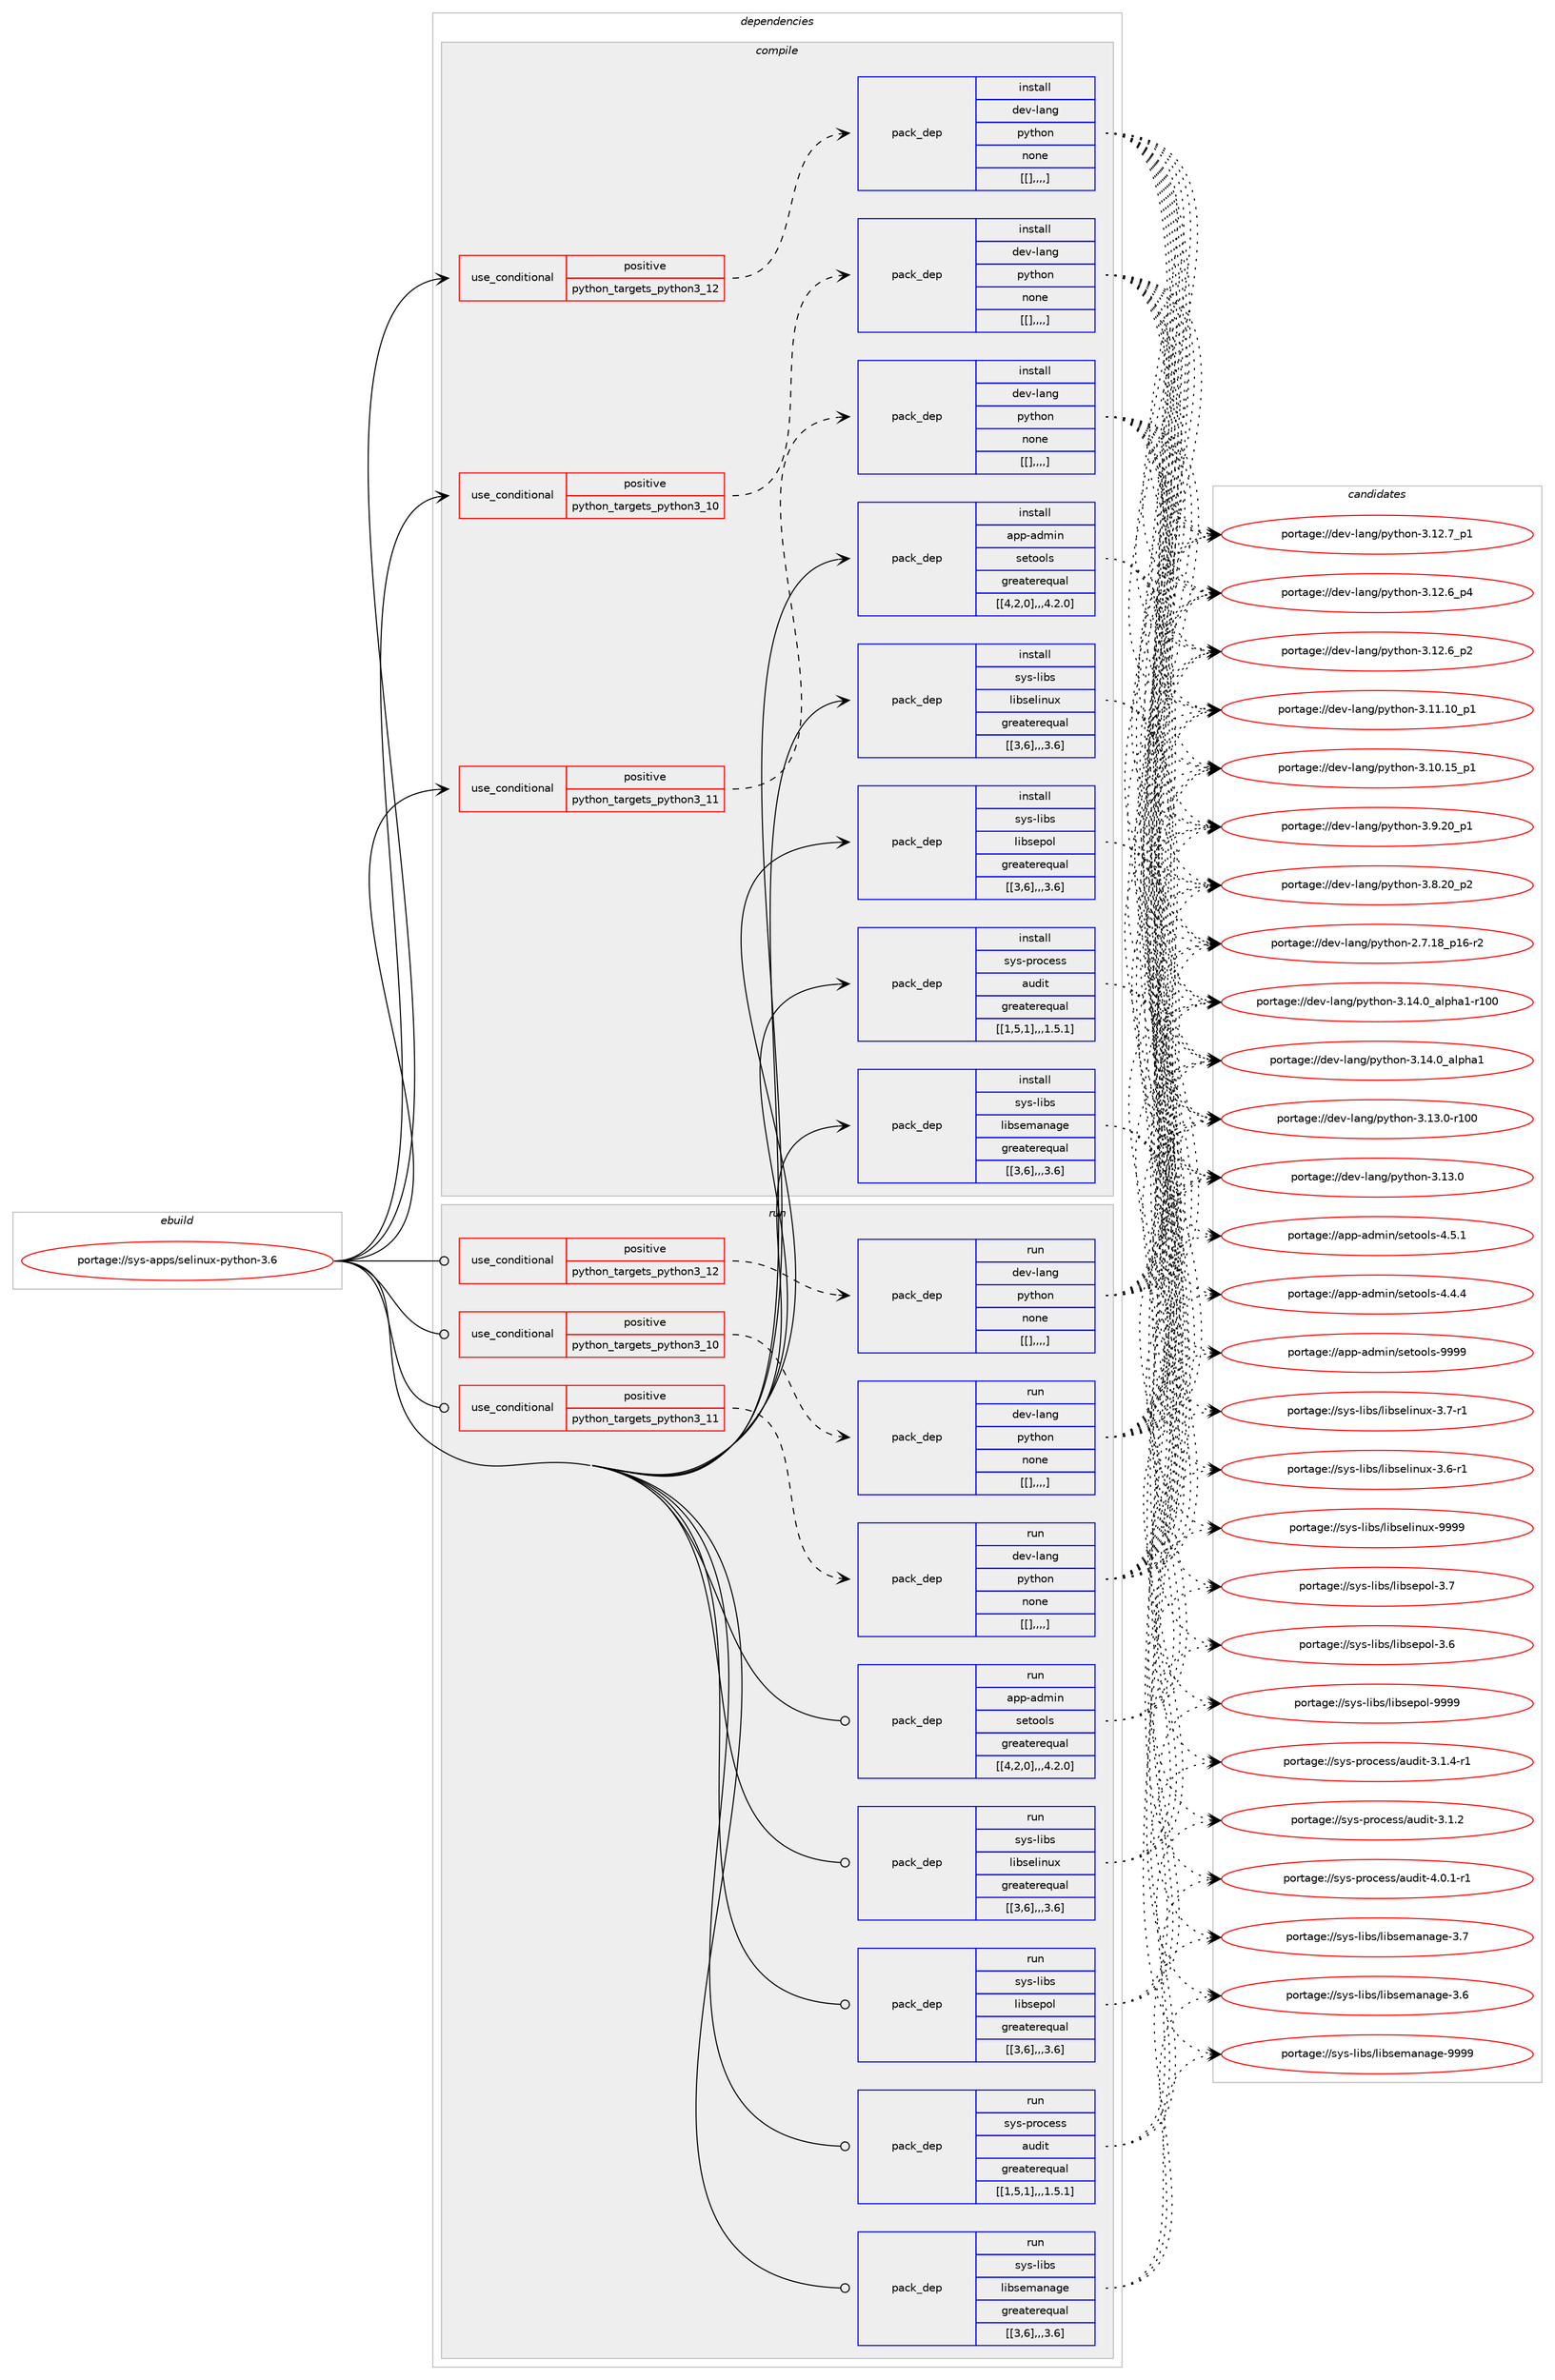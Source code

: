 digraph prolog {

# *************
# Graph options
# *************

newrank=true;
concentrate=true;
compound=true;
graph [rankdir=LR,fontname=Helvetica,fontsize=10,ranksep=1.5];#, ranksep=2.5, nodesep=0.2];
edge  [arrowhead=vee];
node  [fontname=Helvetica,fontsize=10];

# **********
# The ebuild
# **********

subgraph cluster_leftcol {
color=gray;
label=<<i>ebuild</i>>;
id [label="portage://sys-apps/selinux-python-3.6", color=red, width=4, href="../sys-apps/selinux-python-3.6.svg"];
}

# ****************
# The dependencies
# ****************

subgraph cluster_midcol {
color=gray;
label=<<i>dependencies</i>>;
subgraph cluster_compile {
fillcolor="#eeeeee";
style=filled;
label=<<i>compile</i>>;
subgraph cond118491 {
dependency446139 [label=<<TABLE BORDER="0" CELLBORDER="1" CELLSPACING="0" CELLPADDING="4"><TR><TD ROWSPAN="3" CELLPADDING="10">use_conditional</TD></TR><TR><TD>positive</TD></TR><TR><TD>python_targets_python3_10</TD></TR></TABLE>>, shape=none, color=red];
subgraph pack324477 {
dependency446156 [label=<<TABLE BORDER="0" CELLBORDER="1" CELLSPACING="0" CELLPADDING="4" WIDTH="220"><TR><TD ROWSPAN="6" CELLPADDING="30">pack_dep</TD></TR><TR><TD WIDTH="110">install</TD></TR><TR><TD>dev-lang</TD></TR><TR><TD>python</TD></TR><TR><TD>none</TD></TR><TR><TD>[[],,,,]</TD></TR></TABLE>>, shape=none, color=blue];
}
dependency446139:e -> dependency446156:w [weight=20,style="dashed",arrowhead="vee"];
}
id:e -> dependency446139:w [weight=20,style="solid",arrowhead="vee"];
subgraph cond118505 {
dependency446216 [label=<<TABLE BORDER="0" CELLBORDER="1" CELLSPACING="0" CELLPADDING="4"><TR><TD ROWSPAN="3" CELLPADDING="10">use_conditional</TD></TR><TR><TD>positive</TD></TR><TR><TD>python_targets_python3_11</TD></TR></TABLE>>, shape=none, color=red];
subgraph pack324518 {
dependency446218 [label=<<TABLE BORDER="0" CELLBORDER="1" CELLSPACING="0" CELLPADDING="4" WIDTH="220"><TR><TD ROWSPAN="6" CELLPADDING="30">pack_dep</TD></TR><TR><TD WIDTH="110">install</TD></TR><TR><TD>dev-lang</TD></TR><TR><TD>python</TD></TR><TR><TD>none</TD></TR><TR><TD>[[],,,,]</TD></TR></TABLE>>, shape=none, color=blue];
}
dependency446216:e -> dependency446218:w [weight=20,style="dashed",arrowhead="vee"];
}
id:e -> dependency446216:w [weight=20,style="solid",arrowhead="vee"];
subgraph cond118518 {
dependency446257 [label=<<TABLE BORDER="0" CELLBORDER="1" CELLSPACING="0" CELLPADDING="4"><TR><TD ROWSPAN="3" CELLPADDING="10">use_conditional</TD></TR><TR><TD>positive</TD></TR><TR><TD>python_targets_python3_12</TD></TR></TABLE>>, shape=none, color=red];
subgraph pack324565 {
dependency446304 [label=<<TABLE BORDER="0" CELLBORDER="1" CELLSPACING="0" CELLPADDING="4" WIDTH="220"><TR><TD ROWSPAN="6" CELLPADDING="30">pack_dep</TD></TR><TR><TD WIDTH="110">install</TD></TR><TR><TD>dev-lang</TD></TR><TR><TD>python</TD></TR><TR><TD>none</TD></TR><TR><TD>[[],,,,]</TD></TR></TABLE>>, shape=none, color=blue];
}
dependency446257:e -> dependency446304:w [weight=20,style="dashed",arrowhead="vee"];
}
id:e -> dependency446257:w [weight=20,style="solid",arrowhead="vee"];
subgraph pack324578 {
dependency446345 [label=<<TABLE BORDER="0" CELLBORDER="1" CELLSPACING="0" CELLPADDING="4" WIDTH="220"><TR><TD ROWSPAN="6" CELLPADDING="30">pack_dep</TD></TR><TR><TD WIDTH="110">install</TD></TR><TR><TD>app-admin</TD></TR><TR><TD>setools</TD></TR><TR><TD>greaterequal</TD></TR><TR><TD>[[4,2,0],,,4.2.0]</TD></TR></TABLE>>, shape=none, color=blue];
}
id:e -> dependency446345:w [weight=20,style="solid",arrowhead="vee"];
subgraph pack324605 {
dependency446382 [label=<<TABLE BORDER="0" CELLBORDER="1" CELLSPACING="0" CELLPADDING="4" WIDTH="220"><TR><TD ROWSPAN="6" CELLPADDING="30">pack_dep</TD></TR><TR><TD WIDTH="110">install</TD></TR><TR><TD>sys-libs</TD></TR><TR><TD>libselinux</TD></TR><TR><TD>greaterequal</TD></TR><TR><TD>[[3,6],,,3.6]</TD></TR></TABLE>>, shape=none, color=blue];
}
id:e -> dependency446382:w [weight=20,style="solid",arrowhead="vee"];
subgraph pack324665 {
dependency446461 [label=<<TABLE BORDER="0" CELLBORDER="1" CELLSPACING="0" CELLPADDING="4" WIDTH="220"><TR><TD ROWSPAN="6" CELLPADDING="30">pack_dep</TD></TR><TR><TD WIDTH="110">install</TD></TR><TR><TD>sys-libs</TD></TR><TR><TD>libsemanage</TD></TR><TR><TD>greaterequal</TD></TR><TR><TD>[[3,6],,,3.6]</TD></TR></TABLE>>, shape=none, color=blue];
}
id:e -> dependency446461:w [weight=20,style="solid",arrowhead="vee"];
subgraph pack324686 {
dependency446506 [label=<<TABLE BORDER="0" CELLBORDER="1" CELLSPACING="0" CELLPADDING="4" WIDTH="220"><TR><TD ROWSPAN="6" CELLPADDING="30">pack_dep</TD></TR><TR><TD WIDTH="110">install</TD></TR><TR><TD>sys-libs</TD></TR><TR><TD>libsepol</TD></TR><TR><TD>greaterequal</TD></TR><TR><TD>[[3,6],,,3.6]</TD></TR></TABLE>>, shape=none, color=blue];
}
id:e -> dependency446506:w [weight=20,style="solid",arrowhead="vee"];
subgraph pack324725 {
dependency446530 [label=<<TABLE BORDER="0" CELLBORDER="1" CELLSPACING="0" CELLPADDING="4" WIDTH="220"><TR><TD ROWSPAN="6" CELLPADDING="30">pack_dep</TD></TR><TR><TD WIDTH="110">install</TD></TR><TR><TD>sys-process</TD></TR><TR><TD>audit</TD></TR><TR><TD>greaterequal</TD></TR><TR><TD>[[1,5,1],,,1.5.1]</TD></TR></TABLE>>, shape=none, color=blue];
}
id:e -> dependency446530:w [weight=20,style="solid",arrowhead="vee"];
}
subgraph cluster_compileandrun {
fillcolor="#eeeeee";
style=filled;
label=<<i>compile and run</i>>;
}
subgraph cluster_run {
fillcolor="#eeeeee";
style=filled;
label=<<i>run</i>>;
subgraph cond118632 {
dependency446563 [label=<<TABLE BORDER="0" CELLBORDER="1" CELLSPACING="0" CELLPADDING="4"><TR><TD ROWSPAN="3" CELLPADDING="10">use_conditional</TD></TR><TR><TD>positive</TD></TR><TR><TD>python_targets_python3_10</TD></TR></TABLE>>, shape=none, color=red];
subgraph pack324747 {
dependency446567 [label=<<TABLE BORDER="0" CELLBORDER="1" CELLSPACING="0" CELLPADDING="4" WIDTH="220"><TR><TD ROWSPAN="6" CELLPADDING="30">pack_dep</TD></TR><TR><TD WIDTH="110">run</TD></TR><TR><TD>dev-lang</TD></TR><TR><TD>python</TD></TR><TR><TD>none</TD></TR><TR><TD>[[],,,,]</TD></TR></TABLE>>, shape=none, color=blue];
}
dependency446563:e -> dependency446567:w [weight=20,style="dashed",arrowhead="vee"];
}
id:e -> dependency446563:w [weight=20,style="solid",arrowhead="odot"];
subgraph cond118643 {
dependency446595 [label=<<TABLE BORDER="0" CELLBORDER="1" CELLSPACING="0" CELLPADDING="4"><TR><TD ROWSPAN="3" CELLPADDING="10">use_conditional</TD></TR><TR><TD>positive</TD></TR><TR><TD>python_targets_python3_11</TD></TR></TABLE>>, shape=none, color=red];
subgraph pack324779 {
dependency446620 [label=<<TABLE BORDER="0" CELLBORDER="1" CELLSPACING="0" CELLPADDING="4" WIDTH="220"><TR><TD ROWSPAN="6" CELLPADDING="30">pack_dep</TD></TR><TR><TD WIDTH="110">run</TD></TR><TR><TD>dev-lang</TD></TR><TR><TD>python</TD></TR><TR><TD>none</TD></TR><TR><TD>[[],,,,]</TD></TR></TABLE>>, shape=none, color=blue];
}
dependency446595:e -> dependency446620:w [weight=20,style="dashed",arrowhead="vee"];
}
id:e -> dependency446595:w [weight=20,style="solid",arrowhead="odot"];
subgraph cond118657 {
dependency446661 [label=<<TABLE BORDER="0" CELLBORDER="1" CELLSPACING="0" CELLPADDING="4"><TR><TD ROWSPAN="3" CELLPADDING="10">use_conditional</TD></TR><TR><TD>positive</TD></TR><TR><TD>python_targets_python3_12</TD></TR></TABLE>>, shape=none, color=red];
subgraph pack324846 {
dependency446721 [label=<<TABLE BORDER="0" CELLBORDER="1" CELLSPACING="0" CELLPADDING="4" WIDTH="220"><TR><TD ROWSPAN="6" CELLPADDING="30">pack_dep</TD></TR><TR><TD WIDTH="110">run</TD></TR><TR><TD>dev-lang</TD></TR><TR><TD>python</TD></TR><TR><TD>none</TD></TR><TR><TD>[[],,,,]</TD></TR></TABLE>>, shape=none, color=blue];
}
dependency446661:e -> dependency446721:w [weight=20,style="dashed",arrowhead="vee"];
}
id:e -> dependency446661:w [weight=20,style="solid",arrowhead="odot"];
subgraph pack324863 {
dependency446746 [label=<<TABLE BORDER="0" CELLBORDER="1" CELLSPACING="0" CELLPADDING="4" WIDTH="220"><TR><TD ROWSPAN="6" CELLPADDING="30">pack_dep</TD></TR><TR><TD WIDTH="110">run</TD></TR><TR><TD>app-admin</TD></TR><TR><TD>setools</TD></TR><TR><TD>greaterequal</TD></TR><TR><TD>[[4,2,0],,,4.2.0]</TD></TR></TABLE>>, shape=none, color=blue];
}
id:e -> dependency446746:w [weight=20,style="solid",arrowhead="odot"];
subgraph pack324890 {
dependency446774 [label=<<TABLE BORDER="0" CELLBORDER="1" CELLSPACING="0" CELLPADDING="4" WIDTH="220"><TR><TD ROWSPAN="6" CELLPADDING="30">pack_dep</TD></TR><TR><TD WIDTH="110">run</TD></TR><TR><TD>sys-libs</TD></TR><TR><TD>libselinux</TD></TR><TR><TD>greaterequal</TD></TR><TR><TD>[[3,6],,,3.6]</TD></TR></TABLE>>, shape=none, color=blue];
}
id:e -> dependency446774:w [weight=20,style="solid",arrowhead="odot"];
subgraph pack324922 {
dependency446833 [label=<<TABLE BORDER="0" CELLBORDER="1" CELLSPACING="0" CELLPADDING="4" WIDTH="220"><TR><TD ROWSPAN="6" CELLPADDING="30">pack_dep</TD></TR><TR><TD WIDTH="110">run</TD></TR><TR><TD>sys-libs</TD></TR><TR><TD>libsemanage</TD></TR><TR><TD>greaterequal</TD></TR><TR><TD>[[3,6],,,3.6]</TD></TR></TABLE>>, shape=none, color=blue];
}
id:e -> dependency446833:w [weight=20,style="solid",arrowhead="odot"];
subgraph pack324958 {
dependency446941 [label=<<TABLE BORDER="0" CELLBORDER="1" CELLSPACING="0" CELLPADDING="4" WIDTH="220"><TR><TD ROWSPAN="6" CELLPADDING="30">pack_dep</TD></TR><TR><TD WIDTH="110">run</TD></TR><TR><TD>sys-libs</TD></TR><TR><TD>libsepol</TD></TR><TR><TD>greaterequal</TD></TR><TR><TD>[[3,6],,,3.6]</TD></TR></TABLE>>, shape=none, color=blue];
}
id:e -> dependency446941:w [weight=20,style="solid",arrowhead="odot"];
subgraph pack324986 {
dependency446963 [label=<<TABLE BORDER="0" CELLBORDER="1" CELLSPACING="0" CELLPADDING="4" WIDTH="220"><TR><TD ROWSPAN="6" CELLPADDING="30">pack_dep</TD></TR><TR><TD WIDTH="110">run</TD></TR><TR><TD>sys-process</TD></TR><TR><TD>audit</TD></TR><TR><TD>greaterequal</TD></TR><TR><TD>[[1,5,1],,,1.5.1]</TD></TR></TABLE>>, shape=none, color=blue];
}
id:e -> dependency446963:w [weight=20,style="solid",arrowhead="odot"];
}
}

# **************
# The candidates
# **************

subgraph cluster_choices {
rank=same;
color=gray;
label=<<i>candidates</i>>;

subgraph choice324462 {
color=black;
nodesep=1;
choice100101118451089711010347112121116104111110455146495246489597108112104974945114494848 [label="portage://dev-lang/python-3.14.0_alpha1-r100", color=red, width=4,href="../dev-lang/python-3.14.0_alpha1-r100.svg"];
choice1001011184510897110103471121211161041111104551464952464895971081121049749 [label="portage://dev-lang/python-3.14.0_alpha1", color=red, width=4,href="../dev-lang/python-3.14.0_alpha1.svg"];
choice1001011184510897110103471121211161041111104551464951464845114494848 [label="portage://dev-lang/python-3.13.0-r100", color=red, width=4,href="../dev-lang/python-3.13.0-r100.svg"];
choice10010111845108971101034711212111610411111045514649514648 [label="portage://dev-lang/python-3.13.0", color=red, width=4,href="../dev-lang/python-3.13.0.svg"];
choice100101118451089711010347112121116104111110455146495046559511249 [label="portage://dev-lang/python-3.12.7_p1", color=red, width=4,href="../dev-lang/python-3.12.7_p1.svg"];
choice100101118451089711010347112121116104111110455146495046549511252 [label="portage://dev-lang/python-3.12.6_p4", color=red, width=4,href="../dev-lang/python-3.12.6_p4.svg"];
choice100101118451089711010347112121116104111110455146495046549511250 [label="portage://dev-lang/python-3.12.6_p2", color=red, width=4,href="../dev-lang/python-3.12.6_p2.svg"];
choice10010111845108971101034711212111610411111045514649494649489511249 [label="portage://dev-lang/python-3.11.10_p1", color=red, width=4,href="../dev-lang/python-3.11.10_p1.svg"];
choice10010111845108971101034711212111610411111045514649484649539511249 [label="portage://dev-lang/python-3.10.15_p1", color=red, width=4,href="../dev-lang/python-3.10.15_p1.svg"];
choice100101118451089711010347112121116104111110455146574650489511249 [label="portage://dev-lang/python-3.9.20_p1", color=red, width=4,href="../dev-lang/python-3.9.20_p1.svg"];
choice100101118451089711010347112121116104111110455146564650489511250 [label="portage://dev-lang/python-3.8.20_p2", color=red, width=4,href="../dev-lang/python-3.8.20_p2.svg"];
choice100101118451089711010347112121116104111110455046554649569511249544511450 [label="portage://dev-lang/python-2.7.18_p16-r2", color=red, width=4,href="../dev-lang/python-2.7.18_p16-r2.svg"];
dependency446156:e -> choice100101118451089711010347112121116104111110455146495246489597108112104974945114494848:w [style=dotted,weight="100"];
dependency446156:e -> choice1001011184510897110103471121211161041111104551464952464895971081121049749:w [style=dotted,weight="100"];
dependency446156:e -> choice1001011184510897110103471121211161041111104551464951464845114494848:w [style=dotted,weight="100"];
dependency446156:e -> choice10010111845108971101034711212111610411111045514649514648:w [style=dotted,weight="100"];
dependency446156:e -> choice100101118451089711010347112121116104111110455146495046559511249:w [style=dotted,weight="100"];
dependency446156:e -> choice100101118451089711010347112121116104111110455146495046549511252:w [style=dotted,weight="100"];
dependency446156:e -> choice100101118451089711010347112121116104111110455146495046549511250:w [style=dotted,weight="100"];
dependency446156:e -> choice10010111845108971101034711212111610411111045514649494649489511249:w [style=dotted,weight="100"];
dependency446156:e -> choice10010111845108971101034711212111610411111045514649484649539511249:w [style=dotted,weight="100"];
dependency446156:e -> choice100101118451089711010347112121116104111110455146574650489511249:w [style=dotted,weight="100"];
dependency446156:e -> choice100101118451089711010347112121116104111110455146564650489511250:w [style=dotted,weight="100"];
dependency446156:e -> choice100101118451089711010347112121116104111110455046554649569511249544511450:w [style=dotted,weight="100"];
}
subgraph choice324472 {
color=black;
nodesep=1;
choice100101118451089711010347112121116104111110455146495246489597108112104974945114494848 [label="portage://dev-lang/python-3.14.0_alpha1-r100", color=red, width=4,href="../dev-lang/python-3.14.0_alpha1-r100.svg"];
choice1001011184510897110103471121211161041111104551464952464895971081121049749 [label="portage://dev-lang/python-3.14.0_alpha1", color=red, width=4,href="../dev-lang/python-3.14.0_alpha1.svg"];
choice1001011184510897110103471121211161041111104551464951464845114494848 [label="portage://dev-lang/python-3.13.0-r100", color=red, width=4,href="../dev-lang/python-3.13.0-r100.svg"];
choice10010111845108971101034711212111610411111045514649514648 [label="portage://dev-lang/python-3.13.0", color=red, width=4,href="../dev-lang/python-3.13.0.svg"];
choice100101118451089711010347112121116104111110455146495046559511249 [label="portage://dev-lang/python-3.12.7_p1", color=red, width=4,href="../dev-lang/python-3.12.7_p1.svg"];
choice100101118451089711010347112121116104111110455146495046549511252 [label="portage://dev-lang/python-3.12.6_p4", color=red, width=4,href="../dev-lang/python-3.12.6_p4.svg"];
choice100101118451089711010347112121116104111110455146495046549511250 [label="portage://dev-lang/python-3.12.6_p2", color=red, width=4,href="../dev-lang/python-3.12.6_p2.svg"];
choice10010111845108971101034711212111610411111045514649494649489511249 [label="portage://dev-lang/python-3.11.10_p1", color=red, width=4,href="../dev-lang/python-3.11.10_p1.svg"];
choice10010111845108971101034711212111610411111045514649484649539511249 [label="portage://dev-lang/python-3.10.15_p1", color=red, width=4,href="../dev-lang/python-3.10.15_p1.svg"];
choice100101118451089711010347112121116104111110455146574650489511249 [label="portage://dev-lang/python-3.9.20_p1", color=red, width=4,href="../dev-lang/python-3.9.20_p1.svg"];
choice100101118451089711010347112121116104111110455146564650489511250 [label="portage://dev-lang/python-3.8.20_p2", color=red, width=4,href="../dev-lang/python-3.8.20_p2.svg"];
choice100101118451089711010347112121116104111110455046554649569511249544511450 [label="portage://dev-lang/python-2.7.18_p16-r2", color=red, width=4,href="../dev-lang/python-2.7.18_p16-r2.svg"];
dependency446218:e -> choice100101118451089711010347112121116104111110455146495246489597108112104974945114494848:w [style=dotted,weight="100"];
dependency446218:e -> choice1001011184510897110103471121211161041111104551464952464895971081121049749:w [style=dotted,weight="100"];
dependency446218:e -> choice1001011184510897110103471121211161041111104551464951464845114494848:w [style=dotted,weight="100"];
dependency446218:e -> choice10010111845108971101034711212111610411111045514649514648:w [style=dotted,weight="100"];
dependency446218:e -> choice100101118451089711010347112121116104111110455146495046559511249:w [style=dotted,weight="100"];
dependency446218:e -> choice100101118451089711010347112121116104111110455146495046549511252:w [style=dotted,weight="100"];
dependency446218:e -> choice100101118451089711010347112121116104111110455146495046549511250:w [style=dotted,weight="100"];
dependency446218:e -> choice10010111845108971101034711212111610411111045514649494649489511249:w [style=dotted,weight="100"];
dependency446218:e -> choice10010111845108971101034711212111610411111045514649484649539511249:w [style=dotted,weight="100"];
dependency446218:e -> choice100101118451089711010347112121116104111110455146574650489511249:w [style=dotted,weight="100"];
dependency446218:e -> choice100101118451089711010347112121116104111110455146564650489511250:w [style=dotted,weight="100"];
dependency446218:e -> choice100101118451089711010347112121116104111110455046554649569511249544511450:w [style=dotted,weight="100"];
}
subgraph choice324483 {
color=black;
nodesep=1;
choice100101118451089711010347112121116104111110455146495246489597108112104974945114494848 [label="portage://dev-lang/python-3.14.0_alpha1-r100", color=red, width=4,href="../dev-lang/python-3.14.0_alpha1-r100.svg"];
choice1001011184510897110103471121211161041111104551464952464895971081121049749 [label="portage://dev-lang/python-3.14.0_alpha1", color=red, width=4,href="../dev-lang/python-3.14.0_alpha1.svg"];
choice1001011184510897110103471121211161041111104551464951464845114494848 [label="portage://dev-lang/python-3.13.0-r100", color=red, width=4,href="../dev-lang/python-3.13.0-r100.svg"];
choice10010111845108971101034711212111610411111045514649514648 [label="portage://dev-lang/python-3.13.0", color=red, width=4,href="../dev-lang/python-3.13.0.svg"];
choice100101118451089711010347112121116104111110455146495046559511249 [label="portage://dev-lang/python-3.12.7_p1", color=red, width=4,href="../dev-lang/python-3.12.7_p1.svg"];
choice100101118451089711010347112121116104111110455146495046549511252 [label="portage://dev-lang/python-3.12.6_p4", color=red, width=4,href="../dev-lang/python-3.12.6_p4.svg"];
choice100101118451089711010347112121116104111110455146495046549511250 [label="portage://dev-lang/python-3.12.6_p2", color=red, width=4,href="../dev-lang/python-3.12.6_p2.svg"];
choice10010111845108971101034711212111610411111045514649494649489511249 [label="portage://dev-lang/python-3.11.10_p1", color=red, width=4,href="../dev-lang/python-3.11.10_p1.svg"];
choice10010111845108971101034711212111610411111045514649484649539511249 [label="portage://dev-lang/python-3.10.15_p1", color=red, width=4,href="../dev-lang/python-3.10.15_p1.svg"];
choice100101118451089711010347112121116104111110455146574650489511249 [label="portage://dev-lang/python-3.9.20_p1", color=red, width=4,href="../dev-lang/python-3.9.20_p1.svg"];
choice100101118451089711010347112121116104111110455146564650489511250 [label="portage://dev-lang/python-3.8.20_p2", color=red, width=4,href="../dev-lang/python-3.8.20_p2.svg"];
choice100101118451089711010347112121116104111110455046554649569511249544511450 [label="portage://dev-lang/python-2.7.18_p16-r2", color=red, width=4,href="../dev-lang/python-2.7.18_p16-r2.svg"];
dependency446304:e -> choice100101118451089711010347112121116104111110455146495246489597108112104974945114494848:w [style=dotted,weight="100"];
dependency446304:e -> choice1001011184510897110103471121211161041111104551464952464895971081121049749:w [style=dotted,weight="100"];
dependency446304:e -> choice1001011184510897110103471121211161041111104551464951464845114494848:w [style=dotted,weight="100"];
dependency446304:e -> choice10010111845108971101034711212111610411111045514649514648:w [style=dotted,weight="100"];
dependency446304:e -> choice100101118451089711010347112121116104111110455146495046559511249:w [style=dotted,weight="100"];
dependency446304:e -> choice100101118451089711010347112121116104111110455146495046549511252:w [style=dotted,weight="100"];
dependency446304:e -> choice100101118451089711010347112121116104111110455146495046549511250:w [style=dotted,weight="100"];
dependency446304:e -> choice10010111845108971101034711212111610411111045514649494649489511249:w [style=dotted,weight="100"];
dependency446304:e -> choice10010111845108971101034711212111610411111045514649484649539511249:w [style=dotted,weight="100"];
dependency446304:e -> choice100101118451089711010347112121116104111110455146574650489511249:w [style=dotted,weight="100"];
dependency446304:e -> choice100101118451089711010347112121116104111110455146564650489511250:w [style=dotted,weight="100"];
dependency446304:e -> choice100101118451089711010347112121116104111110455046554649569511249544511450:w [style=dotted,weight="100"];
}
subgraph choice324493 {
color=black;
nodesep=1;
choice971121124597100109105110471151011161111111081154557575757 [label="portage://app-admin/setools-9999", color=red, width=4,href="../app-admin/setools-9999.svg"];
choice97112112459710010910511047115101116111111108115455246534649 [label="portage://app-admin/setools-4.5.1", color=red, width=4,href="../app-admin/setools-4.5.1.svg"];
choice97112112459710010910511047115101116111111108115455246524652 [label="portage://app-admin/setools-4.4.4", color=red, width=4,href="../app-admin/setools-4.4.4.svg"];
dependency446345:e -> choice971121124597100109105110471151011161111111081154557575757:w [style=dotted,weight="100"];
dependency446345:e -> choice97112112459710010910511047115101116111111108115455246534649:w [style=dotted,weight="100"];
dependency446345:e -> choice97112112459710010910511047115101116111111108115455246524652:w [style=dotted,weight="100"];
}
subgraph choice324496 {
color=black;
nodesep=1;
choice115121115451081059811547108105981151011081051101171204557575757 [label="portage://sys-libs/libselinux-9999", color=red, width=4,href="../sys-libs/libselinux-9999.svg"];
choice11512111545108105981154710810598115101108105110117120455146554511449 [label="portage://sys-libs/libselinux-3.7-r1", color=red, width=4,href="../sys-libs/libselinux-3.7-r1.svg"];
choice11512111545108105981154710810598115101108105110117120455146544511449 [label="portage://sys-libs/libselinux-3.6-r1", color=red, width=4,href="../sys-libs/libselinux-3.6-r1.svg"];
dependency446382:e -> choice115121115451081059811547108105981151011081051101171204557575757:w [style=dotted,weight="100"];
dependency446382:e -> choice11512111545108105981154710810598115101108105110117120455146554511449:w [style=dotted,weight="100"];
dependency446382:e -> choice11512111545108105981154710810598115101108105110117120455146544511449:w [style=dotted,weight="100"];
}
subgraph choice324503 {
color=black;
nodesep=1;
choice1151211154510810598115471081059811510110997110971031014557575757 [label="portage://sys-libs/libsemanage-9999", color=red, width=4,href="../sys-libs/libsemanage-9999.svg"];
choice11512111545108105981154710810598115101109971109710310145514655 [label="portage://sys-libs/libsemanage-3.7", color=red, width=4,href="../sys-libs/libsemanage-3.7.svg"];
choice11512111545108105981154710810598115101109971109710310145514654 [label="portage://sys-libs/libsemanage-3.6", color=red, width=4,href="../sys-libs/libsemanage-3.6.svg"];
dependency446461:e -> choice1151211154510810598115471081059811510110997110971031014557575757:w [style=dotted,weight="100"];
dependency446461:e -> choice11512111545108105981154710810598115101109971109710310145514655:w [style=dotted,weight="100"];
dependency446461:e -> choice11512111545108105981154710810598115101109971109710310145514654:w [style=dotted,weight="100"];
}
subgraph choice324517 {
color=black;
nodesep=1;
choice115121115451081059811547108105981151011121111084557575757 [label="portage://sys-libs/libsepol-9999", color=red, width=4,href="../sys-libs/libsepol-9999.svg"];
choice1151211154510810598115471081059811510111211110845514655 [label="portage://sys-libs/libsepol-3.7", color=red, width=4,href="../sys-libs/libsepol-3.7.svg"];
choice1151211154510810598115471081059811510111211110845514654 [label="portage://sys-libs/libsepol-3.6", color=red, width=4,href="../sys-libs/libsepol-3.6.svg"];
dependency446506:e -> choice115121115451081059811547108105981151011121111084557575757:w [style=dotted,weight="100"];
dependency446506:e -> choice1151211154510810598115471081059811510111211110845514655:w [style=dotted,weight="100"];
dependency446506:e -> choice1151211154510810598115471081059811510111211110845514654:w [style=dotted,weight="100"];
}
subgraph choice324537 {
color=black;
nodesep=1;
choice115121115451121141119910111511547971171001051164552464846494511449 [label="portage://sys-process/audit-4.0.1-r1", color=red, width=4,href="../sys-process/audit-4.0.1-r1.svg"];
choice115121115451121141119910111511547971171001051164551464946524511449 [label="portage://sys-process/audit-3.1.4-r1", color=red, width=4,href="../sys-process/audit-3.1.4-r1.svg"];
choice11512111545112114111991011151154797117100105116455146494650 [label="portage://sys-process/audit-3.1.2", color=red, width=4,href="../sys-process/audit-3.1.2.svg"];
dependency446530:e -> choice115121115451121141119910111511547971171001051164552464846494511449:w [style=dotted,weight="100"];
dependency446530:e -> choice115121115451121141119910111511547971171001051164551464946524511449:w [style=dotted,weight="100"];
dependency446530:e -> choice11512111545112114111991011151154797117100105116455146494650:w [style=dotted,weight="100"];
}
subgraph choice324565 {
color=black;
nodesep=1;
choice100101118451089711010347112121116104111110455146495246489597108112104974945114494848 [label="portage://dev-lang/python-3.14.0_alpha1-r100", color=red, width=4,href="../dev-lang/python-3.14.0_alpha1-r100.svg"];
choice1001011184510897110103471121211161041111104551464952464895971081121049749 [label="portage://dev-lang/python-3.14.0_alpha1", color=red, width=4,href="../dev-lang/python-3.14.0_alpha1.svg"];
choice1001011184510897110103471121211161041111104551464951464845114494848 [label="portage://dev-lang/python-3.13.0-r100", color=red, width=4,href="../dev-lang/python-3.13.0-r100.svg"];
choice10010111845108971101034711212111610411111045514649514648 [label="portage://dev-lang/python-3.13.0", color=red, width=4,href="../dev-lang/python-3.13.0.svg"];
choice100101118451089711010347112121116104111110455146495046559511249 [label="portage://dev-lang/python-3.12.7_p1", color=red, width=4,href="../dev-lang/python-3.12.7_p1.svg"];
choice100101118451089711010347112121116104111110455146495046549511252 [label="portage://dev-lang/python-3.12.6_p4", color=red, width=4,href="../dev-lang/python-3.12.6_p4.svg"];
choice100101118451089711010347112121116104111110455146495046549511250 [label="portage://dev-lang/python-3.12.6_p2", color=red, width=4,href="../dev-lang/python-3.12.6_p2.svg"];
choice10010111845108971101034711212111610411111045514649494649489511249 [label="portage://dev-lang/python-3.11.10_p1", color=red, width=4,href="../dev-lang/python-3.11.10_p1.svg"];
choice10010111845108971101034711212111610411111045514649484649539511249 [label="portage://dev-lang/python-3.10.15_p1", color=red, width=4,href="../dev-lang/python-3.10.15_p1.svg"];
choice100101118451089711010347112121116104111110455146574650489511249 [label="portage://dev-lang/python-3.9.20_p1", color=red, width=4,href="../dev-lang/python-3.9.20_p1.svg"];
choice100101118451089711010347112121116104111110455146564650489511250 [label="portage://dev-lang/python-3.8.20_p2", color=red, width=4,href="../dev-lang/python-3.8.20_p2.svg"];
choice100101118451089711010347112121116104111110455046554649569511249544511450 [label="portage://dev-lang/python-2.7.18_p16-r2", color=red, width=4,href="../dev-lang/python-2.7.18_p16-r2.svg"];
dependency446567:e -> choice100101118451089711010347112121116104111110455146495246489597108112104974945114494848:w [style=dotted,weight="100"];
dependency446567:e -> choice1001011184510897110103471121211161041111104551464952464895971081121049749:w [style=dotted,weight="100"];
dependency446567:e -> choice1001011184510897110103471121211161041111104551464951464845114494848:w [style=dotted,weight="100"];
dependency446567:e -> choice10010111845108971101034711212111610411111045514649514648:w [style=dotted,weight="100"];
dependency446567:e -> choice100101118451089711010347112121116104111110455146495046559511249:w [style=dotted,weight="100"];
dependency446567:e -> choice100101118451089711010347112121116104111110455146495046549511252:w [style=dotted,weight="100"];
dependency446567:e -> choice100101118451089711010347112121116104111110455146495046549511250:w [style=dotted,weight="100"];
dependency446567:e -> choice10010111845108971101034711212111610411111045514649494649489511249:w [style=dotted,weight="100"];
dependency446567:e -> choice10010111845108971101034711212111610411111045514649484649539511249:w [style=dotted,weight="100"];
dependency446567:e -> choice100101118451089711010347112121116104111110455146574650489511249:w [style=dotted,weight="100"];
dependency446567:e -> choice100101118451089711010347112121116104111110455146564650489511250:w [style=dotted,weight="100"];
dependency446567:e -> choice100101118451089711010347112121116104111110455046554649569511249544511450:w [style=dotted,weight="100"];
}
subgraph choice324606 {
color=black;
nodesep=1;
choice100101118451089711010347112121116104111110455146495246489597108112104974945114494848 [label="portage://dev-lang/python-3.14.0_alpha1-r100", color=red, width=4,href="../dev-lang/python-3.14.0_alpha1-r100.svg"];
choice1001011184510897110103471121211161041111104551464952464895971081121049749 [label="portage://dev-lang/python-3.14.0_alpha1", color=red, width=4,href="../dev-lang/python-3.14.0_alpha1.svg"];
choice1001011184510897110103471121211161041111104551464951464845114494848 [label="portage://dev-lang/python-3.13.0-r100", color=red, width=4,href="../dev-lang/python-3.13.0-r100.svg"];
choice10010111845108971101034711212111610411111045514649514648 [label="portage://dev-lang/python-3.13.0", color=red, width=4,href="../dev-lang/python-3.13.0.svg"];
choice100101118451089711010347112121116104111110455146495046559511249 [label="portage://dev-lang/python-3.12.7_p1", color=red, width=4,href="../dev-lang/python-3.12.7_p1.svg"];
choice100101118451089711010347112121116104111110455146495046549511252 [label="portage://dev-lang/python-3.12.6_p4", color=red, width=4,href="../dev-lang/python-3.12.6_p4.svg"];
choice100101118451089711010347112121116104111110455146495046549511250 [label="portage://dev-lang/python-3.12.6_p2", color=red, width=4,href="../dev-lang/python-3.12.6_p2.svg"];
choice10010111845108971101034711212111610411111045514649494649489511249 [label="portage://dev-lang/python-3.11.10_p1", color=red, width=4,href="../dev-lang/python-3.11.10_p1.svg"];
choice10010111845108971101034711212111610411111045514649484649539511249 [label="portage://dev-lang/python-3.10.15_p1", color=red, width=4,href="../dev-lang/python-3.10.15_p1.svg"];
choice100101118451089711010347112121116104111110455146574650489511249 [label="portage://dev-lang/python-3.9.20_p1", color=red, width=4,href="../dev-lang/python-3.9.20_p1.svg"];
choice100101118451089711010347112121116104111110455146564650489511250 [label="portage://dev-lang/python-3.8.20_p2", color=red, width=4,href="../dev-lang/python-3.8.20_p2.svg"];
choice100101118451089711010347112121116104111110455046554649569511249544511450 [label="portage://dev-lang/python-2.7.18_p16-r2", color=red, width=4,href="../dev-lang/python-2.7.18_p16-r2.svg"];
dependency446620:e -> choice100101118451089711010347112121116104111110455146495246489597108112104974945114494848:w [style=dotted,weight="100"];
dependency446620:e -> choice1001011184510897110103471121211161041111104551464952464895971081121049749:w [style=dotted,weight="100"];
dependency446620:e -> choice1001011184510897110103471121211161041111104551464951464845114494848:w [style=dotted,weight="100"];
dependency446620:e -> choice10010111845108971101034711212111610411111045514649514648:w [style=dotted,weight="100"];
dependency446620:e -> choice100101118451089711010347112121116104111110455146495046559511249:w [style=dotted,weight="100"];
dependency446620:e -> choice100101118451089711010347112121116104111110455146495046549511252:w [style=dotted,weight="100"];
dependency446620:e -> choice100101118451089711010347112121116104111110455146495046549511250:w [style=dotted,weight="100"];
dependency446620:e -> choice10010111845108971101034711212111610411111045514649494649489511249:w [style=dotted,weight="100"];
dependency446620:e -> choice10010111845108971101034711212111610411111045514649484649539511249:w [style=dotted,weight="100"];
dependency446620:e -> choice100101118451089711010347112121116104111110455146574650489511249:w [style=dotted,weight="100"];
dependency446620:e -> choice100101118451089711010347112121116104111110455146564650489511250:w [style=dotted,weight="100"];
dependency446620:e -> choice100101118451089711010347112121116104111110455046554649569511249544511450:w [style=dotted,weight="100"];
}
subgraph choice324614 {
color=black;
nodesep=1;
choice100101118451089711010347112121116104111110455146495246489597108112104974945114494848 [label="portage://dev-lang/python-3.14.0_alpha1-r100", color=red, width=4,href="../dev-lang/python-3.14.0_alpha1-r100.svg"];
choice1001011184510897110103471121211161041111104551464952464895971081121049749 [label="portage://dev-lang/python-3.14.0_alpha1", color=red, width=4,href="../dev-lang/python-3.14.0_alpha1.svg"];
choice1001011184510897110103471121211161041111104551464951464845114494848 [label="portage://dev-lang/python-3.13.0-r100", color=red, width=4,href="../dev-lang/python-3.13.0-r100.svg"];
choice10010111845108971101034711212111610411111045514649514648 [label="portage://dev-lang/python-3.13.0", color=red, width=4,href="../dev-lang/python-3.13.0.svg"];
choice100101118451089711010347112121116104111110455146495046559511249 [label="portage://dev-lang/python-3.12.7_p1", color=red, width=4,href="../dev-lang/python-3.12.7_p1.svg"];
choice100101118451089711010347112121116104111110455146495046549511252 [label="portage://dev-lang/python-3.12.6_p4", color=red, width=4,href="../dev-lang/python-3.12.6_p4.svg"];
choice100101118451089711010347112121116104111110455146495046549511250 [label="portage://dev-lang/python-3.12.6_p2", color=red, width=4,href="../dev-lang/python-3.12.6_p2.svg"];
choice10010111845108971101034711212111610411111045514649494649489511249 [label="portage://dev-lang/python-3.11.10_p1", color=red, width=4,href="../dev-lang/python-3.11.10_p1.svg"];
choice10010111845108971101034711212111610411111045514649484649539511249 [label="portage://dev-lang/python-3.10.15_p1", color=red, width=4,href="../dev-lang/python-3.10.15_p1.svg"];
choice100101118451089711010347112121116104111110455146574650489511249 [label="portage://dev-lang/python-3.9.20_p1", color=red, width=4,href="../dev-lang/python-3.9.20_p1.svg"];
choice100101118451089711010347112121116104111110455146564650489511250 [label="portage://dev-lang/python-3.8.20_p2", color=red, width=4,href="../dev-lang/python-3.8.20_p2.svg"];
choice100101118451089711010347112121116104111110455046554649569511249544511450 [label="portage://dev-lang/python-2.7.18_p16-r2", color=red, width=4,href="../dev-lang/python-2.7.18_p16-r2.svg"];
dependency446721:e -> choice100101118451089711010347112121116104111110455146495246489597108112104974945114494848:w [style=dotted,weight="100"];
dependency446721:e -> choice1001011184510897110103471121211161041111104551464952464895971081121049749:w [style=dotted,weight="100"];
dependency446721:e -> choice1001011184510897110103471121211161041111104551464951464845114494848:w [style=dotted,weight="100"];
dependency446721:e -> choice10010111845108971101034711212111610411111045514649514648:w [style=dotted,weight="100"];
dependency446721:e -> choice100101118451089711010347112121116104111110455146495046559511249:w [style=dotted,weight="100"];
dependency446721:e -> choice100101118451089711010347112121116104111110455146495046549511252:w [style=dotted,weight="100"];
dependency446721:e -> choice100101118451089711010347112121116104111110455146495046549511250:w [style=dotted,weight="100"];
dependency446721:e -> choice10010111845108971101034711212111610411111045514649494649489511249:w [style=dotted,weight="100"];
dependency446721:e -> choice10010111845108971101034711212111610411111045514649484649539511249:w [style=dotted,weight="100"];
dependency446721:e -> choice100101118451089711010347112121116104111110455146574650489511249:w [style=dotted,weight="100"];
dependency446721:e -> choice100101118451089711010347112121116104111110455146564650489511250:w [style=dotted,weight="100"];
dependency446721:e -> choice100101118451089711010347112121116104111110455046554649569511249544511450:w [style=dotted,weight="100"];
}
subgraph choice324623 {
color=black;
nodesep=1;
choice971121124597100109105110471151011161111111081154557575757 [label="portage://app-admin/setools-9999", color=red, width=4,href="../app-admin/setools-9999.svg"];
choice97112112459710010910511047115101116111111108115455246534649 [label="portage://app-admin/setools-4.5.1", color=red, width=4,href="../app-admin/setools-4.5.1.svg"];
choice97112112459710010910511047115101116111111108115455246524652 [label="portage://app-admin/setools-4.4.4", color=red, width=4,href="../app-admin/setools-4.4.4.svg"];
dependency446746:e -> choice971121124597100109105110471151011161111111081154557575757:w [style=dotted,weight="100"];
dependency446746:e -> choice97112112459710010910511047115101116111111108115455246534649:w [style=dotted,weight="100"];
dependency446746:e -> choice97112112459710010910511047115101116111111108115455246524652:w [style=dotted,weight="100"];
}
subgraph choice324625 {
color=black;
nodesep=1;
choice115121115451081059811547108105981151011081051101171204557575757 [label="portage://sys-libs/libselinux-9999", color=red, width=4,href="../sys-libs/libselinux-9999.svg"];
choice11512111545108105981154710810598115101108105110117120455146554511449 [label="portage://sys-libs/libselinux-3.7-r1", color=red, width=4,href="../sys-libs/libselinux-3.7-r1.svg"];
choice11512111545108105981154710810598115101108105110117120455146544511449 [label="portage://sys-libs/libselinux-3.6-r1", color=red, width=4,href="../sys-libs/libselinux-3.6-r1.svg"];
dependency446774:e -> choice115121115451081059811547108105981151011081051101171204557575757:w [style=dotted,weight="100"];
dependency446774:e -> choice11512111545108105981154710810598115101108105110117120455146554511449:w [style=dotted,weight="100"];
dependency446774:e -> choice11512111545108105981154710810598115101108105110117120455146544511449:w [style=dotted,weight="100"];
}
subgraph choice324652 {
color=black;
nodesep=1;
choice1151211154510810598115471081059811510110997110971031014557575757 [label="portage://sys-libs/libsemanage-9999", color=red, width=4,href="../sys-libs/libsemanage-9999.svg"];
choice11512111545108105981154710810598115101109971109710310145514655 [label="portage://sys-libs/libsemanage-3.7", color=red, width=4,href="../sys-libs/libsemanage-3.7.svg"];
choice11512111545108105981154710810598115101109971109710310145514654 [label="portage://sys-libs/libsemanage-3.6", color=red, width=4,href="../sys-libs/libsemanage-3.6.svg"];
dependency446833:e -> choice1151211154510810598115471081059811510110997110971031014557575757:w [style=dotted,weight="100"];
dependency446833:e -> choice11512111545108105981154710810598115101109971109710310145514655:w [style=dotted,weight="100"];
dependency446833:e -> choice11512111545108105981154710810598115101109971109710310145514654:w [style=dotted,weight="100"];
}
subgraph choice324654 {
color=black;
nodesep=1;
choice115121115451081059811547108105981151011121111084557575757 [label="portage://sys-libs/libsepol-9999", color=red, width=4,href="../sys-libs/libsepol-9999.svg"];
choice1151211154510810598115471081059811510111211110845514655 [label="portage://sys-libs/libsepol-3.7", color=red, width=4,href="../sys-libs/libsepol-3.7.svg"];
choice1151211154510810598115471081059811510111211110845514654 [label="portage://sys-libs/libsepol-3.6", color=red, width=4,href="../sys-libs/libsepol-3.6.svg"];
dependency446941:e -> choice115121115451081059811547108105981151011121111084557575757:w [style=dotted,weight="100"];
dependency446941:e -> choice1151211154510810598115471081059811510111211110845514655:w [style=dotted,weight="100"];
dependency446941:e -> choice1151211154510810598115471081059811510111211110845514654:w [style=dotted,weight="100"];
}
subgraph choice324658 {
color=black;
nodesep=1;
choice115121115451121141119910111511547971171001051164552464846494511449 [label="portage://sys-process/audit-4.0.1-r1", color=red, width=4,href="../sys-process/audit-4.0.1-r1.svg"];
choice115121115451121141119910111511547971171001051164551464946524511449 [label="portage://sys-process/audit-3.1.4-r1", color=red, width=4,href="../sys-process/audit-3.1.4-r1.svg"];
choice11512111545112114111991011151154797117100105116455146494650 [label="portage://sys-process/audit-3.1.2", color=red, width=4,href="../sys-process/audit-3.1.2.svg"];
dependency446963:e -> choice115121115451121141119910111511547971171001051164552464846494511449:w [style=dotted,weight="100"];
dependency446963:e -> choice115121115451121141119910111511547971171001051164551464946524511449:w [style=dotted,weight="100"];
dependency446963:e -> choice11512111545112114111991011151154797117100105116455146494650:w [style=dotted,weight="100"];
}
}

}
